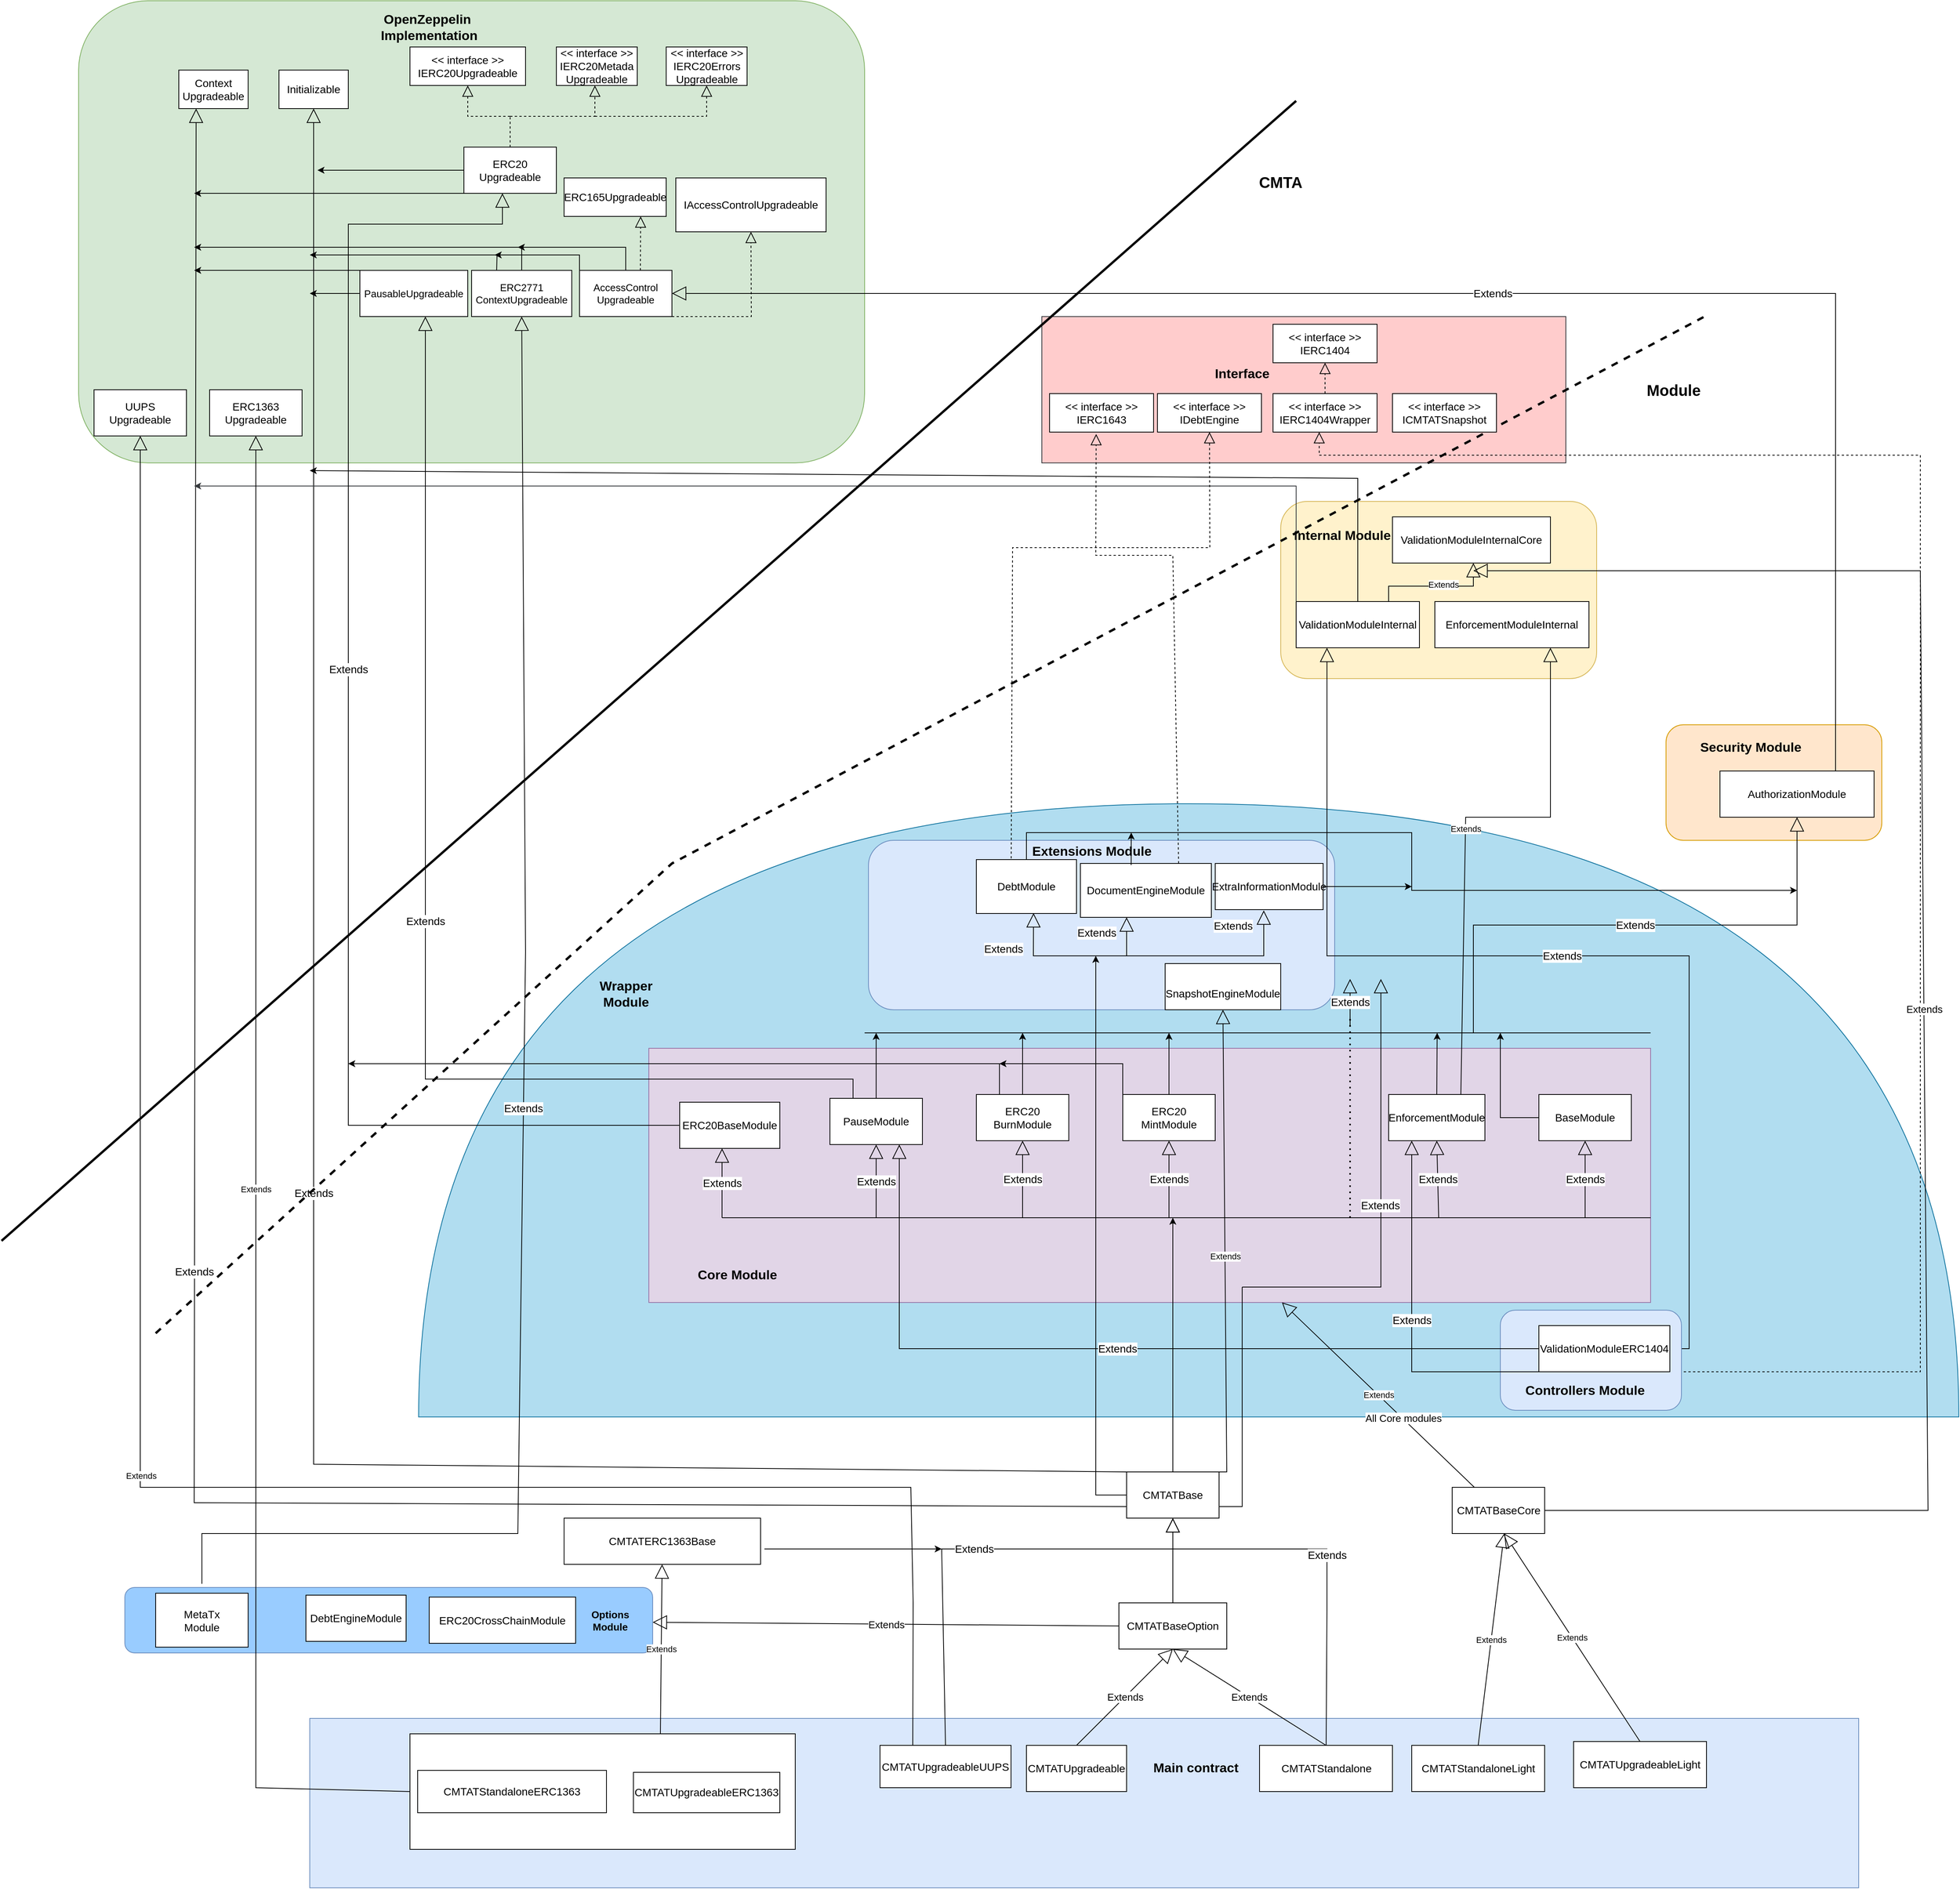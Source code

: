 <mxfile version="20.6.2" type="device" pages="2"><diagram id="oAjNNHCSHPXbBcMJOCez" name="Architecture"><mxGraphModel dx="4260" dy="2157" grid="1" gridSize="10" guides="1" tooltips="1" connect="1" arrows="1" fold="1" page="1" pageScale="1" pageWidth="1100" pageHeight="850" background="#FFFFFF" math="0" shadow="0"><root><mxCell id="0"/><mxCell id="1" parent="0"/><mxCell id="RwvNZHMpsA5Segt6v82v-19" value="" style="rounded=1;whiteSpace=wrap;html=1;fillColor=#99CCFF;strokeColor=#6c8ebf;fontSize=14;" parent="1" vertex="1"><mxGeometry x="-540" y="1630" width="685" height="85" as="geometry"/></mxCell><mxCell id="ZY6H9djLRfXlNV0i17z7-17" value="" style="rounded=0;whiteSpace=wrap;html=1;fillColor=#ffcccc;strokeColor=#36393d;fontSize=14;" parent="1" vertex="1"><mxGeometry x="650" y="-20" width="680" height="190" as="geometry"/></mxCell><mxCell id="ZY6H9djLRfXlNV0i17z7-16" value="" style="shape=or;whiteSpace=wrap;html=1;rotation=-90;fillColor=#b1ddf0;strokeColor=#10739e;fontSize=14;" parent="1" vertex="1"><mxGeometry x="442.57" y="11.16" width="796.09" height="1998.75" as="geometry"/></mxCell><mxCell id="ZY6H9djLRfXlNV0i17z7-10" value="" style="rounded=1;whiteSpace=wrap;html=1;fillColor=#dae8fc;strokeColor=#6c8ebf;fontSize=14;" parent="1" vertex="1"><mxGeometry x="425" y="660" width="605" height="220" as="geometry"/></mxCell><mxCell id="jnr7dqyDoXrpv24DwmiY-5" value="" style="rounded=1;whiteSpace=wrap;html=1;fillColor=#ffe6cc;strokeColor=#d79b00;fontSize=14;" parent="1" vertex="1"><mxGeometry x="1460" y="510" width="280" height="150" as="geometry"/></mxCell><mxCell id="K3fvaay8qHjt6Y1vxrPP-103" value="" style="rounded=0;whiteSpace=wrap;html=1;fillColor=#e1d5e7;strokeColor=#9673a6;fontSize=14;" parent="1" vertex="1"><mxGeometry x="140" y="930" width="1300" height="330" as="geometry"/></mxCell><mxCell id="K3fvaay8qHjt6Y1vxrPP-90" value="" style="rounded=0;whiteSpace=wrap;html=1;fillColor=#dae8fc;strokeColor=#6c8ebf;fontSize=14;" parent="1" vertex="1"><mxGeometry x="-300" y="1800" width="2010" height="220" as="geometry"/></mxCell><mxCell id="K3fvaay8qHjt6Y1vxrPP-56" value="" style="rounded=1;whiteSpace=wrap;html=1;fillColor=#fff2cc;strokeColor=#d6b656;fontSize=14;" parent="1" vertex="1"><mxGeometry x="960" y="220" width="410" height="230" as="geometry"/></mxCell><mxCell id="K3fvaay8qHjt6Y1vxrPP-1" value="" style="rounded=1;whiteSpace=wrap;html=1;fillColor=#d5e8d4;strokeColor=#82b366;fontSize=14;" parent="1" vertex="1"><mxGeometry x="-600" y="-430" width="1020" height="600" as="geometry"/></mxCell><mxCell id="K3fvaay8qHjt6Y1vxrPP-2" value="Context&lt;br style=&quot;font-size: 14px;&quot;&gt;Upgradeable" style="rounded=0;whiteSpace=wrap;html=1;fontSize=14;" parent="1" vertex="1"><mxGeometry x="-470" y="-340" width="90" height="50" as="geometry"/></mxCell><mxCell id="K3fvaay8qHjt6Y1vxrPP-5" value="&amp;lt;&amp;lt; interface &amp;gt;&amp;gt;&lt;br style=&quot;font-size: 14px;&quot;&gt;IERC20Upgradeable" style="rounded=0;whiteSpace=wrap;html=1;fontSize=14;" parent="1" vertex="1"><mxGeometry x="-170" y="-370" width="150" height="50" as="geometry"/></mxCell><mxCell id="K3fvaay8qHjt6Y1vxrPP-6" value="&amp;lt;&amp;lt; interface &amp;gt;&amp;gt;&lt;br style=&quot;font-size: 14px;&quot;&gt;IERC20Metada&lt;br style=&quot;font-size: 14px;&quot;&gt;Upgradeable" style="rounded=0;whiteSpace=wrap;html=1;fontSize=14;" parent="1" vertex="1"><mxGeometry x="20" y="-370" width="105" height="50" as="geometry"/></mxCell><mxCell id="K3fvaay8qHjt6Y1vxrPP-7" value="ERC20&lt;br style=&quot;font-size: 14px;&quot;&gt;Upgradeable" style="rounded=0;whiteSpace=wrap;html=1;fontSize=14;" parent="1" vertex="1"><mxGeometry x="-100" y="-240" width="120" height="60" as="geometry"/></mxCell><mxCell id="K3fvaay8qHjt6Y1vxrPP-9" value="ERC2771&lt;br style=&quot;font-size: 13px;&quot;&gt;ContextUpgradeable" style="rounded=0;whiteSpace=wrap;html=1;fontSize=13;" parent="1" vertex="1"><mxGeometry x="-90" y="-80" width="130" height="60" as="geometry"/></mxCell><mxCell id="K3fvaay8qHjt6Y1vxrPP-10" value="AccessControl&lt;br style=&quot;font-size: 13px;&quot;&gt;Upgradeable" style="rounded=0;whiteSpace=wrap;html=1;fontSize=13;" parent="1" vertex="1"><mxGeometry x="50" y="-80" width="120" height="60" as="geometry"/></mxCell><mxCell id="K3fvaay8qHjt6Y1vxrPP-11" value="PausableUpgradeable" style="rounded=0;whiteSpace=wrap;html=1;fontSize=13;" parent="1" vertex="1"><mxGeometry x="-235" y="-80" width="140" height="60" as="geometry"/></mxCell><mxCell id="K3fvaay8qHjt6Y1vxrPP-12" value="PauseModule" style="rounded=0;whiteSpace=wrap;html=1;fontSize=14;" parent="1" vertex="1"><mxGeometry x="375" y="995" width="120" height="60" as="geometry"/></mxCell><mxCell id="K3fvaay8qHjt6Y1vxrPP-13" value="MetaTx&lt;br style=&quot;font-size: 14px;&quot;&gt;Module" style="rounded=0;whiteSpace=wrap;html=1;fontSize=14;" parent="1" vertex="1"><mxGeometry x="-500" y="1637.5" width="120" height="70" as="geometry"/></mxCell><mxCell id="K3fvaay8qHjt6Y1vxrPP-14" value="AuthorizationModule" style="rounded=0;whiteSpace=wrap;html=1;fontSize=14;" parent="1" vertex="1"><mxGeometry x="1530" y="570" width="200" height="60" as="geometry"/></mxCell><mxCell id="K3fvaay8qHjt6Y1vxrPP-15" value="ERC20&lt;br&gt;MintModule" style="rounded=0;whiteSpace=wrap;html=1;fontSize=14;" parent="1" vertex="1"><mxGeometry x="755" y="990" width="120" height="60" as="geometry"/></mxCell><mxCell id="K3fvaay8qHjt6Y1vxrPP-16" value="ERC20 BurnModule" style="rounded=0;whiteSpace=wrap;html=1;fontSize=14;" parent="1" vertex="1"><mxGeometry x="565" y="990" width="120" height="60" as="geometry"/></mxCell><mxCell id="K3fvaay8qHjt6Y1vxrPP-20" value="ValidationModuleInternal" style="rounded=0;whiteSpace=wrap;html=1;fontSize=14;" parent="1" vertex="1"><mxGeometry x="980" y="350" width="160" height="60" as="geometry"/></mxCell><mxCell id="K3fvaay8qHjt6Y1vxrPP-21" value="BaseModule" style="rounded=0;whiteSpace=wrap;html=1;fontSize=14;" parent="1" vertex="1"><mxGeometry x="1295" y="990" width="120" height="60" as="geometry"/></mxCell><mxCell id="K3fvaay8qHjt6Y1vxrPP-22" value="Extends" style="endArrow=block;endSize=16;endFill=0;html=1;rounded=0;entryX=1;entryY=0.5;entryDx=0;entryDy=0;fontSize=14;exitX=0.75;exitY=0;exitDx=0;exitDy=0;" parent="1" source="K3fvaay8qHjt6Y1vxrPP-14" target="K3fvaay8qHjt6Y1vxrPP-10" edge="1"><mxGeometry width="160" relative="1" as="geometry"><mxPoint x="1680" y="490" as="sourcePoint"/><mxPoint x="330" y="420" as="targetPoint"/><Array as="points"><mxPoint x="1680" y="-50"/><mxPoint x="1180" y="-50"/></Array></mxGeometry></mxCell><mxCell id="K3fvaay8qHjt6Y1vxrPP-33" value="CMTATBase" style="rounded=0;whiteSpace=wrap;html=1;fontSize=14;" parent="1" vertex="1"><mxGeometry x="760" y="1480" width="120" height="60" as="geometry"/></mxCell><mxCell id="K3fvaay8qHjt6Y1vxrPP-44" value="EnforcementModule" style="rounded=0;whiteSpace=wrap;html=1;fontSize=14;" parent="1" vertex="1"><mxGeometry x="1100" y="990" width="125" height="60" as="geometry"/></mxCell><mxCell id="K3fvaay8qHjt6Y1vxrPP-49" value="&lt;br&gt;SnapshotEngineModule" style="rounded=0;whiteSpace=wrap;html=1;fontSize=14;" parent="1" vertex="1"><mxGeometry x="810" y="820" width="150" height="60" as="geometry"/></mxCell><mxCell id="K3fvaay8qHjt6Y1vxrPP-53" value="&lt;b style=&quot;font-size: 17px;&quot;&gt;OpenZeppelin&amp;nbsp;&lt;br style=&quot;font-size: 17px;&quot;&gt;Implementation&lt;/b&gt;" style="text;html=1;strokeColor=none;fillColor=none;align=center;verticalAlign=middle;whiteSpace=wrap;rounded=0;fontSize=17;" parent="1" vertex="1"><mxGeometry x="-330" y="-410" width="370" height="30" as="geometry"/></mxCell><mxCell id="K3fvaay8qHjt6Y1vxrPP-57" value="&lt;b style=&quot;font-size: 17px;&quot;&gt;Internal Module&lt;/b&gt;" style="text;html=1;strokeColor=none;fillColor=none;align=center;verticalAlign=middle;whiteSpace=wrap;rounded=0;fontSize=17;" parent="1" vertex="1"><mxGeometry x="960" y="250" width="160" height="30" as="geometry"/></mxCell><mxCell id="K3fvaay8qHjt6Y1vxrPP-66" style="edgeStyle=orthogonalEdgeStyle;rounded=0;orthogonalLoop=1;jettySize=auto;html=1;exitX=0.5;exitY=1;exitDx=0;exitDy=0;fontSize=14;" parent="1" edge="1"><mxGeometry relative="1" as="geometry"><mxPoint x="565" y="860" as="sourcePoint"/><mxPoint x="565" y="860" as="targetPoint"/></mxGeometry></mxCell><mxCell id="K3fvaay8qHjt6Y1vxrPP-99" value="Initializable" style="rounded=0;whiteSpace=wrap;html=1;fontSize=14;" parent="1" vertex="1"><mxGeometry x="-340" y="-340" width="90" height="50" as="geometry"/></mxCell><mxCell id="K3fvaay8qHjt6Y1vxrPP-105" value="Wrapper &lt;br style=&quot;font-size: 17px;&quot;&gt;Module" style="text;strokeColor=none;fillColor=none;html=1;fontSize=17;fontStyle=1;verticalAlign=middle;align=center;" parent="1" vertex="1"><mxGeometry x="40" y="840" width="140" height="40" as="geometry"/></mxCell><mxCell id="K3fvaay8qHjt6Y1vxrPP-108" value="Extends" style="endArrow=block;endSize=16;endFill=0;html=1;rounded=0;exitX=0;exitY=0.75;exitDx=0;exitDy=0;entryX=0.25;entryY=1;entryDx=0;entryDy=0;fontSize=14;" parent="1" source="K3fvaay8qHjt6Y1vxrPP-33" target="K3fvaay8qHjt6Y1vxrPP-2" edge="1"><mxGeometry width="160" relative="1" as="geometry"><mxPoint x="740" y="1520" as="sourcePoint"/><mxPoint x="-440" y="-270" as="targetPoint"/><Array as="points"><mxPoint x="-450" y="1520"/></Array></mxGeometry></mxCell><mxCell id="K3fvaay8qHjt6Y1vxrPP-109" value="Extends" style="endArrow=block;endSize=16;endFill=0;html=1;rounded=0;entryX=0.5;entryY=1;entryDx=0;entryDy=0;exitX=0;exitY=0;exitDx=0;exitDy=0;fontSize=14;" parent="1" source="K3fvaay8qHjt6Y1vxrPP-33" target="K3fvaay8qHjt6Y1vxrPP-99" edge="1"><mxGeometry width="160" relative="1" as="geometry"><mxPoint x="670" y="1330" as="sourcePoint"/><mxPoint x="-130" y="170" as="targetPoint"/><Array as="points"><mxPoint x="-295" y="1470"/></Array></mxGeometry></mxCell><mxCell id="K3fvaay8qHjt6Y1vxrPP-119" value="" style="endArrow=classic;html=1;rounded=0;fontSize=14;exitX=0.5;exitY=0;exitDx=0;exitDy=0;" parent="1" source="K3fvaay8qHjt6Y1vxrPP-20" edge="1"><mxGeometry width="50" height="50" relative="1" as="geometry"><mxPoint x="640" y="180" as="sourcePoint"/><mxPoint x="-300" y="180" as="targetPoint"/><Array as="points"><mxPoint x="1060" y="190"/></Array></mxGeometry></mxCell><mxCell id="K3fvaay8qHjt6Y1vxrPP-121" value="&amp;lt;&amp;lt; interface &amp;gt;&amp;gt;&lt;br style=&quot;font-size: 14px;&quot;&gt;IERC1404Wrapper" style="rounded=0;whiteSpace=wrap;html=1;fontSize=14;" parent="1" vertex="1"><mxGeometry x="950" y="80" width="135" height="50" as="geometry"/></mxCell><mxCell id="K3fvaay8qHjt6Y1vxrPP-127" value="" style="endArrow=none;dashed=1;html=1;rounded=0;fontSize=14;exitX=0.5;exitY=0;exitDx=0;exitDy=0;" parent="1" source="K3fvaay8qHjt6Y1vxrPP-7" edge="1"><mxGeometry width="50" height="50" relative="1" as="geometry"><mxPoint x="40" y="-210" as="sourcePoint"/><mxPoint x="-40" y="-280" as="targetPoint"/><Array as="points"/></mxGeometry></mxCell><mxCell id="K3fvaay8qHjt6Y1vxrPP-128" value="" style="endArrow=block;dashed=1;endFill=0;endSize=12;html=1;rounded=0;fontSize=14;" parent="1" edge="1"><mxGeometry width="160" relative="1" as="geometry"><mxPoint x="-40" y="-280" as="sourcePoint"/><mxPoint x="70" y="-320" as="targetPoint"/><Array as="points"><mxPoint x="70" y="-280"/></Array></mxGeometry></mxCell><mxCell id="K3fvaay8qHjt6Y1vxrPP-129" value="" style="endArrow=block;dashed=1;endFill=0;endSize=12;html=1;rounded=0;fontSize=14;entryX=0.5;entryY=1;entryDx=0;entryDy=0;" parent="1" target="K3fvaay8qHjt6Y1vxrPP-5" edge="1"><mxGeometry width="160" relative="1" as="geometry"><mxPoint x="-40" y="-280" as="sourcePoint"/><mxPoint x="-100" y="-310" as="targetPoint"/><Array as="points"><mxPoint x="-95" y="-280"/></Array></mxGeometry></mxCell><mxCell id="K3fvaay8qHjt6Y1vxrPP-130" value="" style="endArrow=block;dashed=1;endFill=0;endSize=12;html=1;rounded=0;fontSize=14;startArrow=none;exitX=1;exitY=1;exitDx=0;exitDy=0;entryX=0.444;entryY=1;entryDx=0;entryDy=0;entryPerimeter=0;" parent="1" source="K3fvaay8qHjt6Y1vxrPP-42" target="K3fvaay8qHjt6Y1vxrPP-121" edge="1"><mxGeometry width="160" relative="1" as="geometry"><mxPoint x="1730.613" y="167.823" as="sourcePoint"/><mxPoint x="1010" y="150" as="targetPoint"/><Array as="points"><mxPoint x="1790" y="1350"/><mxPoint x="1790" y="160"/><mxPoint x="1010" y="160"/></Array></mxGeometry></mxCell><mxCell id="K3fvaay8qHjt6Y1vxrPP-131" value="" style="endArrow=classic;html=1;rounded=0;fontSize=14;exitX=0;exitY=0;exitDx=0;exitDy=0;fillColor=#eeeeee;strokeColor=#36393d;" parent="1" source="K3fvaay8qHjt6Y1vxrPP-20" edge="1"><mxGeometry width="50" height="50" relative="1" as="geometry"><mxPoint x="1070" y="360" as="sourcePoint"/><mxPoint x="-450" y="200" as="targetPoint"/><Array as="points"><mxPoint x="980" y="200"/></Array></mxGeometry></mxCell><mxCell id="jnr7dqyDoXrpv24DwmiY-1" value="ERC20BaseModule" style="rounded=0;whiteSpace=wrap;html=1;fontSize=14;" parent="1" vertex="1"><mxGeometry x="180" y="1000" width="130" height="60" as="geometry"/></mxCell><mxCell id="jnr7dqyDoXrpv24DwmiY-6" value="&lt;b style=&quot;font-size: 17px;&quot;&gt;Security Module&lt;/b&gt;" style="text;html=1;strokeColor=none;fillColor=none;align=center;verticalAlign=middle;whiteSpace=wrap;rounded=0;fontSize=17;" parent="1" vertex="1"><mxGeometry x="1490" y="525" width="160" height="30" as="geometry"/></mxCell><mxCell id="F2aemvWkmD0VyTByi4Y_-4" value="Extends" style="endArrow=block;endSize=16;endFill=0;html=1;rounded=0;fontSize=14;" parent="1" edge="1"><mxGeometry width="160" relative="1" as="geometry"><mxPoint x="235" y="1150" as="sourcePoint"/><mxPoint x="235" y="1060" as="targetPoint"/><Array as="points"/></mxGeometry></mxCell><mxCell id="F2aemvWkmD0VyTByi4Y_-5" value="Extends" style="endArrow=block;endSize=16;endFill=0;html=1;rounded=0;entryX=0.5;entryY=1;entryDx=0;entryDy=0;fontSize=14;" parent="1" target="K3fvaay8qHjt6Y1vxrPP-12" edge="1"><mxGeometry width="160" relative="1" as="geometry"><mxPoint x="435" y="1150" as="sourcePoint"/><mxPoint x="245" y="1070" as="targetPoint"/><Array as="points"/></mxGeometry></mxCell><mxCell id="F2aemvWkmD0VyTByi4Y_-6" value="Extends" style="endArrow=block;endSize=16;endFill=0;html=1;rounded=0;entryX=0.5;entryY=1;entryDx=0;entryDy=0;fontSize=14;" parent="1" target="K3fvaay8qHjt6Y1vxrPP-16" edge="1"><mxGeometry width="160" relative="1" as="geometry"><mxPoint x="625" y="1150" as="sourcePoint"/><mxPoint x="445" y="1065" as="targetPoint"/><Array as="points"/></mxGeometry></mxCell><mxCell id="F2aemvWkmD0VyTByi4Y_-7" value="Extends" style="endArrow=block;endSize=16;endFill=0;html=1;rounded=0;entryX=0.5;entryY=1;entryDx=0;entryDy=0;fontSize=14;" parent="1" target="K3fvaay8qHjt6Y1vxrPP-15" edge="1"><mxGeometry width="160" relative="1" as="geometry"><mxPoint x="815" y="1150" as="sourcePoint"/><mxPoint x="635" y="1060" as="targetPoint"/><Array as="points"/></mxGeometry></mxCell><mxCell id="F2aemvWkmD0VyTByi4Y_-9" value="Extends" style="endArrow=block;endSize=16;endFill=0;html=1;rounded=0;entryX=0.5;entryY=1;entryDx=0;entryDy=0;fontSize=14;" parent="1" target="K3fvaay8qHjt6Y1vxrPP-44" edge="1"><mxGeometry width="160" relative="1" as="geometry"><mxPoint x="1165" y="1150" as="sourcePoint"/><mxPoint x="1005" y="1060" as="targetPoint"/><Array as="points"/></mxGeometry></mxCell><mxCell id="F2aemvWkmD0VyTByi4Y_-10" value="Extends" style="endArrow=block;endSize=16;endFill=0;html=1;rounded=0;entryX=0.5;entryY=1;entryDx=0;entryDy=0;fontSize=14;" parent="1" target="K3fvaay8qHjt6Y1vxrPP-21" edge="1"><mxGeometry width="160" relative="1" as="geometry"><mxPoint x="1355" y="1150" as="sourcePoint"/><mxPoint x="1175" y="1060" as="targetPoint"/><Array as="points"/></mxGeometry></mxCell><mxCell id="F2aemvWkmD0VyTByi4Y_-11" value="" style="endArrow=none;html=1;fontFamily=Helvetica;fontSize=14;fontColor=default;align=center;strokeColor=default;" parent="1" edge="1"><mxGeometry width="50" height="50" relative="1" as="geometry"><mxPoint x="235" y="1150" as="sourcePoint"/><mxPoint x="1440" y="1150" as="targetPoint"/></mxGeometry></mxCell><mxCell id="F2aemvWkmD0VyTByi4Y_-12" value="" style="endArrow=classic;html=1;rounded=0;exitX=0.5;exitY=0;exitDx=0;exitDy=0;fontSize=14;" parent="1" source="K3fvaay8qHjt6Y1vxrPP-33" edge="1"><mxGeometry width="50" height="50" relative="1" as="geometry"><mxPoint x="800" y="1020" as="sourcePoint"/><mxPoint x="820" y="1150" as="targetPoint"/></mxGeometry></mxCell><mxCell id="F2aemvWkmD0VyTByi4Y_-13" value="Extends" style="endArrow=block;endSize=16;endFill=0;html=1;rounded=0;entryX=0.5;entryY=1;entryDx=0;entryDy=0;fontSize=14;" parent="1" target="K3fvaay8qHjt6Y1vxrPP-14" edge="1"><mxGeometry width="160" relative="1" as="geometry"><mxPoint x="1210" y="910" as="sourcePoint"/><mxPoint x="215" y="1050" as="targetPoint"/><Array as="points"><mxPoint x="1210" y="770"/><mxPoint x="1630" y="770"/></Array></mxGeometry></mxCell><mxCell id="F2aemvWkmD0VyTByi4Y_-14" value="" style="endArrow=none;html=1;rounded=0;fontSize=14;" parent="1" edge="1"><mxGeometry width="50" height="50" relative="1" as="geometry"><mxPoint x="420" y="910" as="sourcePoint"/><mxPoint x="1440" y="910" as="targetPoint"/></mxGeometry></mxCell><mxCell id="F2aemvWkmD0VyTByi4Y_-16" value="" style="endArrow=classic;html=1;rounded=0;exitX=0.5;exitY=0;exitDx=0;exitDy=0;fontSize=14;" parent="1" source="K3fvaay8qHjt6Y1vxrPP-12" edge="1"><mxGeometry width="50" height="50" relative="1" as="geometry"><mxPoint x="245" y="1010" as="sourcePoint"/><mxPoint x="435" y="910" as="targetPoint"/></mxGeometry></mxCell><mxCell id="F2aemvWkmD0VyTByi4Y_-17" value="" style="endArrow=classic;html=1;rounded=0;exitX=0.5;exitY=0;exitDx=0;exitDy=0;fontSize=14;" parent="1" source="K3fvaay8qHjt6Y1vxrPP-16" edge="1"><mxGeometry width="50" height="50" relative="1" as="geometry"><mxPoint x="255" y="1020" as="sourcePoint"/><mxPoint x="625" y="910" as="targetPoint"/></mxGeometry></mxCell><mxCell id="F2aemvWkmD0VyTByi4Y_-18" value="" style="endArrow=classic;html=1;rounded=0;exitX=0.5;exitY=0;exitDx=0;exitDy=0;fontSize=14;" parent="1" source="K3fvaay8qHjt6Y1vxrPP-15" edge="1"><mxGeometry width="50" height="50" relative="1" as="geometry"><mxPoint x="265" y="1030" as="sourcePoint"/><mxPoint x="815" y="910" as="targetPoint"/></mxGeometry></mxCell><mxCell id="F2aemvWkmD0VyTByi4Y_-19" value="" style="endArrow=classic;html=1;rounded=0;fontSize=14;startArrow=none;" parent="1" source="RwvNZHMpsA5Segt6v82v-1" edge="1"><mxGeometry width="50" height="50" relative="1" as="geometry"><mxPoint x="931" y="780" as="sourcePoint"/><mxPoint x="1130" y="720" as="targetPoint"/><Array as="points"><mxPoint x="931" y="720"/></Array></mxGeometry></mxCell><mxCell id="F2aemvWkmD0VyTByi4Y_-20" value="" style="endArrow=classic;html=1;rounded=0;exitX=0.5;exitY=0;exitDx=0;exitDy=0;fontSize=14;" parent="1" source="K3fvaay8qHjt6Y1vxrPP-44" edge="1"><mxGeometry width="50" height="50" relative="1" as="geometry"><mxPoint x="825" y="1000" as="sourcePoint"/><mxPoint x="1163" y="910" as="targetPoint"/></mxGeometry></mxCell><mxCell id="F2aemvWkmD0VyTByi4Y_-21" value="" style="endArrow=classic;html=1;rounded=0;exitX=0;exitY=0.5;exitDx=0;exitDy=0;fontSize=14;" parent="1" source="K3fvaay8qHjt6Y1vxrPP-21" edge="1"><mxGeometry width="50" height="50" relative="1" as="geometry"><mxPoint x="835" y="1010" as="sourcePoint"/><mxPoint x="1245" y="910" as="targetPoint"/><Array as="points"><mxPoint x="1245" y="1020"/></Array></mxGeometry></mxCell><mxCell id="F2aemvWkmD0VyTByi4Y_-24" value="Extends" style="endArrow=block;endSize=16;endFill=0;html=1;rounded=0;fontSize=14;" parent="1" edge="1"><mxGeometry x="-0.018" width="160" relative="1" as="geometry"><mxPoint x="910" y="1240" as="sourcePoint"/><mxPoint x="1090" y="840" as="targetPoint"/><Array as="points"><mxPoint x="1090" y="1240"/></Array><mxPoint x="-1" y="-1" as="offset"/></mxGeometry></mxCell><mxCell id="F2aemvWkmD0VyTByi4Y_-28" value="Extends" style="endArrow=block;endSize=16;endFill=0;html=1;rounded=0;entryX=0.5;entryY=1;entryDx=0;entryDy=0;exitX=0.146;exitY=-0.056;exitDx=0;exitDy=0;fontSize=14;exitPerimeter=0;" parent="1" source="RwvNZHMpsA5Segt6v82v-19" target="K3fvaay8qHjt6Y1vxrPP-9" edge="1"><mxGeometry width="160" relative="1" as="geometry"><mxPoint x="480" y="805" as="sourcePoint"/><mxPoint x="250" y="880" as="targetPoint"/><Array as="points"><mxPoint x="-440" y="1560"/><mxPoint x="-30" y="1560"/><mxPoint x="-20" y="805"/></Array></mxGeometry></mxCell><mxCell id="F2aemvWkmD0VyTByi4Y_-29" value="Extends" style="endArrow=block;endSize=16;endFill=0;html=1;rounded=0;exitX=0.25;exitY=0;exitDx=0;exitDy=0;fontSize=14;" parent="1" source="K3fvaay8qHjt6Y1vxrPP-12" edge="1"><mxGeometry width="160" relative="1" as="geometry"><mxPoint x="400" y="990" as="sourcePoint"/><mxPoint x="-150" y="-20" as="targetPoint"/><Array as="points"><mxPoint x="405" y="970"/><mxPoint x="320" y="970"/><mxPoint x="-150" y="970"/></Array></mxGeometry></mxCell><mxCell id="F2aemvWkmD0VyTByi4Y_-31" value="Extends" style="endArrow=block;endSize=16;endFill=0;html=1;rounded=0;exitX=0;exitY=0.5;exitDx=0;exitDy=0;fontSize=14;" parent="1" source="jnr7dqyDoXrpv24DwmiY-1" edge="1"><mxGeometry x="0.111" width="160" relative="1" as="geometry"><mxPoint x="250" y="970" as="sourcePoint"/><mxPoint x="-50" y="-180" as="targetPoint"/><Array as="points"><mxPoint x="-250" y="1030"/><mxPoint x="-250" y="-140"/><mxPoint x="-50" y="-140"/></Array><mxPoint as="offset"/></mxGeometry></mxCell><mxCell id="F2aemvWkmD0VyTByi4Y_-33" value="" style="endArrow=classic;html=1;rounded=0;exitX=0.25;exitY=0;exitDx=0;exitDy=0;fontSize=14;" parent="1" source="K3fvaay8qHjt6Y1vxrPP-16" edge="1"><mxGeometry width="50" height="50" relative="1" as="geometry"><mxPoint x="595" y="970" as="sourcePoint"/><mxPoint x="-250" y="950" as="targetPoint"/><Array as="points"><mxPoint x="595" y="950"/><mxPoint x="305" y="950"/></Array></mxGeometry></mxCell><mxCell id="F2aemvWkmD0VyTByi4Y_-34" value="" style="endArrow=classic;html=1;rounded=0;exitX=0;exitY=0;exitDx=0;exitDy=0;fontSize=14;" parent="1" source="K3fvaay8qHjt6Y1vxrPP-15" edge="1"><mxGeometry width="50" height="50" relative="1" as="geometry"><mxPoint x="715" y="990" as="sourcePoint"/><mxPoint x="595" y="950" as="targetPoint"/><Array as="points"><mxPoint x="755" y="950"/></Array></mxGeometry></mxCell><mxCell id="ZY6H9djLRfXlNV0i17z7-4" value="Extends" style="endArrow=block;endSize=16;endFill=0;html=1;rounded=0;entryX=0.25;entryY=1;entryDx=0;entryDy=0;fontSize=14;" parent="1" target="K3fvaay8qHjt6Y1vxrPP-20" edge="1"><mxGeometry width="160" relative="1" as="geometry"><mxPoint x="1460" y="1320" as="sourcePoint"/><mxPoint x="1040" y="410" as="targetPoint"/><Array as="points"><mxPoint x="1490" y="1320"/><mxPoint x="1490" y="1060"/><mxPoint x="1490" y="810"/><mxPoint x="1020" y="810"/><mxPoint x="1020" y="610"/></Array></mxGeometry></mxCell><mxCell id="ZY6H9djLRfXlNV0i17z7-11" value="&lt;b style=&quot;font-size: 17px;&quot;&gt;Extensions Module&lt;/b&gt;" style="text;html=1;strokeColor=none;fillColor=none;align=center;verticalAlign=middle;whiteSpace=wrap;rounded=0;fontSize=17;" parent="1" vertex="1"><mxGeometry x="635" y="660" width="160" height="30" as="geometry"/></mxCell><mxCell id="ZY6H9djLRfXlNV0i17z7-12" value="&lt;b style=&quot;font-size: 17px;&quot;&gt;Core Module&lt;/b&gt;" style="text;html=1;strokeColor=none;fillColor=none;align=center;verticalAlign=middle;whiteSpace=wrap;rounded=0;fontSize=17;" parent="1" vertex="1"><mxGeometry x="145" y="1210" width="220" height="30" as="geometry"/></mxCell><mxCell id="ZY6H9djLRfXlNV0i17z7-18" value="&lt;b style=&quot;font-size: 17px;&quot;&gt;Interface&lt;/b&gt;" style="text;html=1;strokeColor=none;fillColor=none;align=center;verticalAlign=middle;whiteSpace=wrap;rounded=0;fontSize=17;" parent="1" vertex="1"><mxGeometry x="830" y="40" width="160" height="30" as="geometry"/></mxCell><mxCell id="ZY6H9djLRfXlNV0i17z7-20" value="" style="endArrow=none;endSize=16;endFill=0;html=1;rounded=0;startArrow=none;entryX=1;entryY=0.75;entryDx=0;entryDy=0;fontSize=14;" parent="1" target="K3fvaay8qHjt6Y1vxrPP-33" edge="1"><mxGeometry x="-0.018" width="160" relative="1" as="geometry"><mxPoint x="910" y="1240" as="sourcePoint"/><mxPoint x="910" y="1510" as="targetPoint"/><Array as="points"><mxPoint x="910" y="1525"/></Array><mxPoint x="-1" y="-1" as="offset"/></mxGeometry></mxCell><mxCell id="ZY6H9djLRfXlNV0i17z7-33" value="" style="endArrow=none;html=1;rounded=0;strokeWidth=3;fontSize=14;" parent="1" edge="1"><mxGeometry width="50" height="50" relative="1" as="geometry"><mxPoint x="-700" y="1180" as="sourcePoint"/><mxPoint x="980" y="-300" as="targetPoint"/></mxGeometry></mxCell><mxCell id="ZY6H9djLRfXlNV0i17z7-34" value="&lt;b style=&quot;font-size: 20px;&quot;&gt;CMTA&lt;/b&gt;" style="text;html=1;strokeColor=none;fillColor=none;align=center;verticalAlign=middle;whiteSpace=wrap;rounded=0;fontSize=20;" parent="1" vertex="1"><mxGeometry x="880" y="-210" width="160" height="30" as="geometry"/></mxCell><mxCell id="ZY6H9djLRfXlNV0i17z7-35" value="" style="endArrow=none;html=1;rounded=0;strokeWidth=3;strokeColor=default;dashed=1;fontSize=14;" parent="1" edge="1"><mxGeometry width="50" height="50" relative="1" as="geometry"><mxPoint x="-500" y="1300" as="sourcePoint"/><mxPoint x="1510" y="-20" as="targetPoint"/><Array as="points"><mxPoint x="170" y="690"/></Array></mxGeometry></mxCell><mxCell id="ZY6H9djLRfXlNV0i17z7-36" value="&lt;b style=&quot;font-size: 20px;&quot;&gt;Module&lt;/b&gt;" style="text;html=1;strokeColor=none;fillColor=none;align=center;verticalAlign=middle;whiteSpace=wrap;rounded=0;fontSize=20;" parent="1" vertex="1"><mxGeometry x="1390" y="60" width="160" height="30" as="geometry"/></mxCell><mxCell id="ZY6H9djLRfXlNV0i17z7-37" value="&lt;b style=&quot;font-size: 17px;&quot;&gt;Main contract&lt;/b&gt;" style="text;html=1;strokeColor=none;fillColor=none;align=center;verticalAlign=middle;whiteSpace=wrap;rounded=0;fontSize=17;" parent="1" vertex="1"><mxGeometry x="770" y="1850" width="160" height="30" as="geometry"/></mxCell><mxCell id="ZY6H9djLRfXlNV0i17z7-42" value="" style="endArrow=classic;html=1;rounded=0;strokeColor=default;strokeWidth=1;fontSize=14;exitX=0;exitY=1;exitDx=0;exitDy=0;" parent="1" source="K3fvaay8qHjt6Y1vxrPP-7" edge="1"><mxGeometry width="50" height="50" relative="1" as="geometry"><mxPoint x="-550" y="-130" as="sourcePoint"/><mxPoint x="-450" y="-180" as="targetPoint"/></mxGeometry></mxCell><mxCell id="ZY6H9djLRfXlNV0i17z7-43" value="" style="endArrow=classic;html=1;rounded=0;strokeColor=default;strokeWidth=1;fontSize=14;exitX=0;exitY=0.5;exitDx=0;exitDy=0;" parent="1" source="K3fvaay8qHjt6Y1vxrPP-7" edge="1"><mxGeometry width="50" height="50" relative="1" as="geometry"><mxPoint x="-90" y="-170" as="sourcePoint"/><mxPoint x="-290" y="-210" as="targetPoint"/></mxGeometry></mxCell><mxCell id="ZY6H9djLRfXlNV0i17z7-46" value="" style="endArrow=classic;html=1;rounded=0;strokeColor=default;strokeWidth=1;fontSize=14;exitX=0;exitY=0.5;exitDx=0;exitDy=0;" parent="1" source="K3fvaay8qHjt6Y1vxrPP-11" edge="1"><mxGeometry width="50" height="50" relative="1" as="geometry"><mxPoint x="-390" y="-20" as="sourcePoint"/><mxPoint x="-300" y="-50" as="targetPoint"/></mxGeometry></mxCell><mxCell id="ZY6H9djLRfXlNV0i17z7-47" value="" style="endArrow=classic;html=1;rounded=0;strokeColor=default;strokeWidth=1;fontSize=14;exitX=0;exitY=0;exitDx=0;exitDy=0;" parent="1" source="K3fvaay8qHjt6Y1vxrPP-11" edge="1"><mxGeometry width="50" height="50" relative="1" as="geometry"><mxPoint x="-200" y="-40" as="sourcePoint"/><mxPoint x="-450" y="-80" as="targetPoint"/></mxGeometry></mxCell><mxCell id="ZY6H9djLRfXlNV0i17z7-48" value="" style="endArrow=classic;html=1;rounded=0;strokeColor=default;strokeWidth=1;fontSize=14;exitX=0.5;exitY=0;exitDx=0;exitDy=0;" parent="1" source="K3fvaay8qHjt6Y1vxrPP-9" edge="1"><mxGeometry width="50" height="50" relative="1" as="geometry"><mxPoint x="-200" y="-70" as="sourcePoint"/><mxPoint x="-450" y="-110" as="targetPoint"/><Array as="points"><mxPoint x="-25" y="-110"/></Array></mxGeometry></mxCell><mxCell id="ZY6H9djLRfXlNV0i17z7-49" value="" style="endArrow=classic;html=1;rounded=0;strokeColor=default;strokeWidth=1;fontSize=14;exitX=0.25;exitY=0;exitDx=0;exitDy=0;" parent="1" source="K3fvaay8qHjt6Y1vxrPP-9" edge="1"><mxGeometry width="50" height="50" relative="1" as="geometry"><mxPoint x="-50" y="-90" as="sourcePoint"/><mxPoint x="-300" y="-100" as="targetPoint"/><Array as="points"><mxPoint x="-57" y="-100"/></Array></mxGeometry></mxCell><mxCell id="ZY6H9djLRfXlNV0i17z7-50" value="" style="endArrow=classic;html=1;rounded=0;strokeColor=default;strokeWidth=1;fontSize=14;exitX=0.5;exitY=0;exitDx=0;exitDy=0;" parent="1" source="K3fvaay8qHjt6Y1vxrPP-10" edge="1"><mxGeometry width="50" height="50" relative="1" as="geometry"><mxPoint x="-10" y="-70" as="sourcePoint"/><mxPoint x="-30" y="-110" as="targetPoint"/><Array as="points"><mxPoint x="110" y="-110"/></Array></mxGeometry></mxCell><mxCell id="ZY6H9djLRfXlNV0i17z7-51" value="" style="endArrow=classic;html=1;rounded=0;strokeColor=default;strokeWidth=1;fontSize=14;exitX=0;exitY=0;exitDx=0;exitDy=0;" parent="1" source="K3fvaay8qHjt6Y1vxrPP-10" edge="1"><mxGeometry width="50" height="50" relative="1" as="geometry"><mxPoint x="40" y="-110" as="sourcePoint"/><mxPoint x="-60" y="-100" as="targetPoint"/><Array as="points"><mxPoint x="50" y="-100"/></Array></mxGeometry></mxCell><mxCell id="qmPB2_qqOMWaO2DkT0XT-11" value="&amp;lt;&amp;lt; interface &amp;gt;&amp;gt;&lt;br style=&quot;font-size: 14px;&quot;&gt;IDebtEngine" style="rounded=0;whiteSpace=wrap;html=1;fontSize=14;" parent="1" vertex="1"><mxGeometry x="800" y="80" width="135" height="50" as="geometry"/></mxCell><mxCell id="qeT-EDUWiwORVK3wasJG-1" value="" style="endArrow=none;dashed=1;html=1;dashPattern=1 3;strokeWidth=2;rounded=0;" parent="1" edge="1"><mxGeometry width="50" height="50" relative="1" as="geometry"><mxPoint x="1050" y="1150" as="sourcePoint"/><mxPoint x="1050" y="890" as="targetPoint"/></mxGeometry></mxCell><mxCell id="qeT-EDUWiwORVK3wasJG-2" value="CMTATUpgradeable" style="rounded=0;whiteSpace=wrap;html=1;fontSize=14;" parent="1" vertex="1"><mxGeometry x="630" y="1835" width="130" height="60" as="geometry"/></mxCell><mxCell id="qeT-EDUWiwORVK3wasJG-3" value="CMTATStandalone" style="rounded=0;whiteSpace=wrap;html=1;fontSize=14;" parent="1" vertex="1"><mxGeometry x="932.5" y="1835" width="172.5" height="60" as="geometry"/></mxCell><mxCell id="qeT-EDUWiwORVK3wasJG-5" value="Extends" style="endArrow=block;endSize=16;endFill=0;html=1;rounded=0;fontSize=14;" parent="1" source="qeT-EDUWiwORVK3wasJG-3" edge="1"><mxGeometry width="160" relative="1" as="geometry"><mxPoint x="1020" y="1680" as="sourcePoint"/><mxPoint x="820" y="1540" as="targetPoint"/><Array as="points"><mxPoint x="1020" y="1660"/><mxPoint x="1020" y="1580"/><mxPoint x="820" y="1580"/></Array></mxGeometry></mxCell><mxCell id="qeT-EDUWiwORVK3wasJG-7" value="DebtModule" style="rounded=0;whiteSpace=wrap;html=1;fontSize=14;" parent="1" vertex="1"><mxGeometry x="565" y="685" width="130" height="70" as="geometry"/></mxCell><mxCell id="qeT-EDUWiwORVK3wasJG-8" value="DocumentEngineModule" style="rounded=0;whiteSpace=wrap;html=1;fontSize=14;" parent="1" vertex="1"><mxGeometry x="700" y="690" width="170" height="70" as="geometry"/></mxCell><mxCell id="qeT-EDUWiwORVK3wasJG-13" value="" style="endArrow=none;html=1;rounded=0;" parent="1" edge="1"><mxGeometry width="50" height="50" relative="1" as="geometry"><mxPoint x="640" y="810" as="sourcePoint"/><mxPoint x="760" y="810" as="targetPoint"/></mxGeometry></mxCell><mxCell id="qeT-EDUWiwORVK3wasJG-14" value="" style="endArrow=classic;html=1;rounded=0;exitX=0;exitY=0.5;exitDx=0;exitDy=0;fontSize=14;" parent="1" source="K3fvaay8qHjt6Y1vxrPP-33" edge="1"><mxGeometry width="50" height="50" relative="1" as="geometry"><mxPoint x="830" y="1490" as="sourcePoint"/><mxPoint x="720" y="810" as="targetPoint"/><Array as="points"><mxPoint x="720" y="1510"/></Array></mxGeometry></mxCell><mxCell id="qeT-EDUWiwORVK3wasJG-15" value="Extends" style="endArrow=block;endSize=16;endFill=0;html=1;rounded=0;entryX=0.571;entryY=0.993;entryDx=0;entryDy=0;fontSize=14;entryPerimeter=0;" parent="1" target="qeT-EDUWiwORVK3wasJG-7" edge="1"><mxGeometry x="0.194" y="39" width="160" relative="1" as="geometry"><mxPoint x="700" y="810" as="sourcePoint"/><mxPoint x="635" y="1060" as="targetPoint"/><Array as="points"><mxPoint x="639" y="810"/></Array><mxPoint as="offset"/></mxGeometry></mxCell><mxCell id="qeT-EDUWiwORVK3wasJG-16" value="Extends" style="endArrow=block;endSize=16;endFill=0;html=1;rounded=0;fontSize=14;" parent="1" edge="1"><mxGeometry x="0.194" y="39" width="160" relative="1" as="geometry"><mxPoint x="760" y="810" as="sourcePoint"/><mxPoint x="760" y="760" as="targetPoint"/><Array as="points"><mxPoint x="760" y="800"/></Array><mxPoint as="offset"/></mxGeometry></mxCell><mxCell id="qeT-EDUWiwORVK3wasJG-18" value="" style="endArrow=classic;html=1;rounded=0;fontSize=14;" parent="1" source="qeT-EDUWiwORVK3wasJG-7" edge="1"><mxGeometry width="50" height="50" relative="1" as="geometry"><mxPoint x="1160" y="820" as="sourcePoint"/><mxPoint x="1630" y="725" as="targetPoint"/><Array as="points"><mxPoint x="630" y="650"/><mxPoint x="960" y="650"/><mxPoint x="1130" y="650"/><mxPoint x="1130" y="725"/><mxPoint x="1490" y="725"/><mxPoint x="1580" y="725"/></Array></mxGeometry></mxCell><mxCell id="qeT-EDUWiwORVK3wasJG-19" value="" style="endArrow=classic;html=1;rounded=0;exitX=0.818;exitY=1.072;exitDx=0;exitDy=0;fontSize=14;exitPerimeter=0;" parent="1" source="ZY6H9djLRfXlNV0i17z7-11" edge="1"><mxGeometry width="50" height="50" relative="1" as="geometry"><mxPoint x="1140.68" y="790.78" as="sourcePoint"/><mxPoint x="766" y="650" as="targetPoint"/></mxGeometry></mxCell><mxCell id="qeT-EDUWiwORVK3wasJG-20" value="Extends" style="endArrow=block;endSize=16;endFill=0;html=1;rounded=0;entryX=0.5;entryY=1;entryDx=0;entryDy=0;fontSize=14;" parent="1" edge="1"><mxGeometry width="160" relative="1" as="geometry"><mxPoint x="1050" y="900" as="sourcePoint"/><mxPoint x="1050" y="840" as="targetPoint"/><Array as="points"/></mxGeometry></mxCell><mxCell id="2qhbR9L3gCAHbR7BfoR6-1" value="" style="endArrow=block;dashed=1;endFill=0;endSize=12;html=1;rounded=0;exitX=0.348;exitY=-0.022;exitDx=0;exitDy=0;exitPerimeter=0;" parent="1" source="qeT-EDUWiwORVK3wasJG-7" target="qmPB2_qqOMWaO2DkT0XT-11" edge="1"><mxGeometry width="160" relative="1" as="geometry"><mxPoint x="490" y="390" as="sourcePoint"/><mxPoint x="650" y="390" as="targetPoint"/><Array as="points"><mxPoint x="612" y="280"/><mxPoint x="868" y="280"/></Array></mxGeometry></mxCell><mxCell id="2qhbR9L3gCAHbR7BfoR6-4" value="" style="endArrow=block;dashed=1;endFill=0;endSize=12;html=1;rounded=0;entryX=0.75;entryY=1;entryDx=0;entryDy=0;" parent="1" target="2qhbR9L3gCAHbR7BfoR6-5" edge="1"><mxGeometry width="160" relative="1" as="geometry"><mxPoint x="129" y="-80" as="sourcePoint"/><mxPoint x="117.895" y="-150" as="targetPoint"/></mxGeometry></mxCell><mxCell id="2qhbR9L3gCAHbR7BfoR6-5" value="ERC165Upgradeable" style="rounded=0;whiteSpace=wrap;html=1;fontSize=14;" parent="1" vertex="1"><mxGeometry x="30" y="-200" width="132.5" height="50" as="geometry"/></mxCell><mxCell id="mq8BW7sSWb4JJXiVVNSE-1" value="" style="rounded=1;whiteSpace=wrap;html=1;fillColor=#dae8fc;strokeColor=#6c8ebf;fontSize=14;" parent="1" vertex="1"><mxGeometry x="1245" y="1270" width="235" height="130" as="geometry"/></mxCell><mxCell id="mq8BW7sSWb4JJXiVVNSE-2" value="&amp;lt;&amp;lt; interface &amp;gt;&amp;gt;&lt;br style=&quot;font-size: 14px;&quot;&gt;IERC20Errors&lt;br style=&quot;font-size: 14px;&quot;&gt;Upgradeable" style="rounded=0;whiteSpace=wrap;html=1;fontSize=14;" parent="1" vertex="1"><mxGeometry x="162.5" y="-370" width="105" height="50" as="geometry"/></mxCell><mxCell id="mq8BW7sSWb4JJXiVVNSE-3" value="" style="endArrow=block;dashed=1;endFill=0;endSize=12;html=1;rounded=0;fontSize=14;entryX=0.5;entryY=1;entryDx=0;entryDy=0;" parent="1" target="mq8BW7sSWb4JJXiVVNSE-2" edge="1"><mxGeometry width="160" relative="1" as="geometry"><mxPoint x="70" y="-280" as="sourcePoint"/><mxPoint x="120" y="-310" as="targetPoint"/><Array as="points"><mxPoint x="215" y="-280"/></Array></mxGeometry></mxCell><mxCell id="mq8BW7sSWb4JJXiVVNSE-4" value="IAccessControlUpgradeable" style="rounded=0;whiteSpace=wrap;html=1;fontSize=14;" parent="1" vertex="1"><mxGeometry x="175" y="-200" width="195" height="70" as="geometry"/></mxCell><mxCell id="mq8BW7sSWb4JJXiVVNSE-5" value="" style="endArrow=block;dashed=1;endFill=0;endSize=12;html=1;rounded=0;entryX=0.5;entryY=1;entryDx=0;entryDy=0;exitX=1;exitY=1;exitDx=0;exitDy=0;" parent="1" source="K3fvaay8qHjt6Y1vxrPP-10" target="mq8BW7sSWb4JJXiVVNSE-4" edge="1"><mxGeometry width="160" relative="1" as="geometry"><mxPoint x="139" y="-70" as="sourcePoint"/><mxPoint x="139.375" y="-140" as="targetPoint"/><Array as="points"><mxPoint x="273" y="-20"/></Array></mxGeometry></mxCell><mxCell id="K3fvaay8qHjt6Y1vxrPP-42" value="ValidationModuleERC1404" style="rounded=0;whiteSpace=wrap;html=1;fontSize=14;" parent="1" vertex="1"><mxGeometry x="1295" y="1290" width="170" height="60" as="geometry"/></mxCell><mxCell id="ZY6H9djLRfXlNV0i17z7-38" value="Extends" style="endArrow=block;endSize=16;endFill=0;html=1;rounded=0;entryX=0.75;entryY=1;entryDx=0;entryDy=0;fontSize=14;exitX=0;exitY=0.5;exitDx=0;exitDy=0;" parent="1" source="K3fvaay8qHjt6Y1vxrPP-42" target="K3fvaay8qHjt6Y1vxrPP-12" edge="1"><mxGeometry width="160" relative="1" as="geometry"><mxPoint x="1300" y="1330" as="sourcePoint"/><mxPoint x="445.0" y="1065" as="targetPoint"/><Array as="points"><mxPoint x="1120" y="1320"/><mxPoint x="890" y="1320"/><mxPoint x="465" y="1320"/><mxPoint x="465" y="1140"/></Array></mxGeometry></mxCell><mxCell id="ZY6H9djLRfXlNV0i17z7-39" value="Extends" style="endArrow=block;endSize=16;endFill=0;html=1;rounded=0;fontSize=14;exitX=0;exitY=1;exitDx=0;exitDy=0;" parent="1" source="K3fvaay8qHjt6Y1vxrPP-42" edge="1"><mxGeometry width="160" relative="1" as="geometry"><mxPoint x="1330" y="1360" as="sourcePoint"/><mxPoint x="1130" y="1050" as="targetPoint"/><Array as="points"><mxPoint x="1280" y="1350"/><mxPoint x="1130" y="1350"/><mxPoint x="1130" y="1120"/></Array></mxGeometry></mxCell><mxCell id="mq8BW7sSWb4JJXiVVNSE-7" value="&lt;b style=&quot;font-size: 17px;&quot;&gt;Controllers Module&lt;/b&gt;" style="text;html=1;strokeColor=none;fillColor=none;align=center;verticalAlign=middle;whiteSpace=wrap;rounded=0;fontSize=17;" parent="1" vertex="1"><mxGeometry x="1245" y="1360" width="220" height="30" as="geometry"/></mxCell><mxCell id="ND7WLJoHuzxXd-LQMF-n-1" value="&amp;lt;&amp;lt; interface &amp;gt;&amp;gt;&lt;br style=&quot;font-size: 14px;&quot;&gt;IERC1404" style="rounded=0;whiteSpace=wrap;html=1;fontSize=14;" parent="1" vertex="1"><mxGeometry x="950" y="-10" width="135" height="50" as="geometry"/></mxCell><mxCell id="ND7WLJoHuzxXd-LQMF-n-4" value="" style="endArrow=block;dashed=1;endFill=0;endSize=12;html=1;rounded=0;exitX=0.5;exitY=0;exitDx=0;exitDy=0;" parent="1" source="K3fvaay8qHjt6Y1vxrPP-121" target="ND7WLJoHuzxXd-LQMF-n-1" edge="1"><mxGeometry width="160" relative="1" as="geometry"><mxPoint x="1060" y="60" as="sourcePoint"/><mxPoint x="1220" y="60" as="targetPoint"/></mxGeometry></mxCell><mxCell id="91_T4A48Wil1HWjuu4Wt-1" value="&amp;lt;&amp;lt; interface &amp;gt;&amp;gt;&lt;br style=&quot;font-size: 14px;&quot;&gt;ICMTATSnapshot" style="rounded=0;whiteSpace=wrap;html=1;fontSize=14;" parent="1" vertex="1"><mxGeometry x="1105" y="80" width="135" height="50" as="geometry"/></mxCell><mxCell id="91_T4A48Wil1HWjuu4Wt-4" value="Extends" style="endArrow=block;endSize=16;endFill=0;html=1;rounded=0;exitX=0.75;exitY=0;exitDx=0;exitDy=0;entryX=0.5;entryY=1;entryDx=0;entryDy=0;" parent="1" source="K3fvaay8qHjt6Y1vxrPP-33" target="K3fvaay8qHjt6Y1vxrPP-49" edge="1"><mxGeometry width="160" relative="1" as="geometry"><mxPoint x="940" y="1470" as="sourcePoint"/><mxPoint x="1100" y="1470" as="targetPoint"/><Array as="points"><mxPoint x="890" y="1480"/></Array></mxGeometry></mxCell><mxCell id="P7V0Pfzo6XKLCfHVnzfp-1" value="CMTATUpgradeableUUPS" style="rounded=0;whiteSpace=wrap;html=1;fontSize=14;" parent="1" vertex="1"><mxGeometry x="440" y="1835" width="170" height="55" as="geometry"/></mxCell><mxCell id="P7V0Pfzo6XKLCfHVnzfp-2" value="Extends" style="endArrow=block;endSize=16;endFill=0;html=1;rounded=0;fontSize=14;exitX=0.5;exitY=0;exitDx=0;exitDy=0;" parent="1" source="P7V0Pfzo6XKLCfHVnzfp-1" edge="1"><mxGeometry width="160" relative="1" as="geometry"><mxPoint x="520" y="1675" as="sourcePoint"/><mxPoint x="820" y="1540" as="targetPoint"/><Array as="points"><mxPoint x="520" y="1580"/><mxPoint x="640" y="1580"/><mxPoint x="820" y="1580"/></Array></mxGeometry></mxCell><mxCell id="P7V0Pfzo6XKLCfHVnzfp-4" value="&amp;lt;&amp;lt; interface &amp;gt;&amp;gt;&lt;br style=&quot;font-size: 14px;&quot;&gt;IERC1643" style="rounded=0;whiteSpace=wrap;html=1;fontSize=14;" parent="1" vertex="1"><mxGeometry x="660" y="80" width="135" height="50" as="geometry"/></mxCell><mxCell id="P7V0Pfzo6XKLCfHVnzfp-5" value="" style="endArrow=block;dashed=1;endFill=0;endSize=12;html=1;rounded=0;exitX=0.75;exitY=0;exitDx=0;exitDy=0;entryX=0.448;entryY=1.05;entryDx=0;entryDy=0;entryPerimeter=0;" parent="1" source="qeT-EDUWiwORVK3wasJG-8" target="P7V0Pfzo6XKLCfHVnzfp-4" edge="1"><mxGeometry width="160" relative="1" as="geometry"><mxPoint x="621.76" y="698.46" as="sourcePoint"/><mxPoint x="877.571" y="140" as="targetPoint"/><Array as="points"><mxPoint x="820" y="290"/><mxPoint x="720" y="290"/></Array></mxGeometry></mxCell><mxCell id="9XWPb9TLqrw3N4A1YTLZ-3" value="" style="rounded=0;whiteSpace=wrap;html=1;" parent="1" vertex="1"><mxGeometry x="-170" y="1820" width="500" height="150" as="geometry"/></mxCell><mxCell id="9XWPb9TLqrw3N4A1YTLZ-1" value="CMTATStandaloneERC1363" style="rounded=0;whiteSpace=wrap;html=1;fontSize=14;" parent="1" vertex="1"><mxGeometry x="-160" y="1867.5" width="245" height="55" as="geometry"/></mxCell><mxCell id="9XWPb9TLqrw3N4A1YTLZ-2" value="CMTATUpgradeableERC1363" style="rounded=0;whiteSpace=wrap;html=1;fontSize=14;" parent="1" vertex="1"><mxGeometry x="120" y="1870" width="190" height="52.5" as="geometry"/></mxCell><mxCell id="9XWPb9TLqrw3N4A1YTLZ-5" value="CMTATERC1363Base" style="rounded=0;whiteSpace=wrap;html=1;fontSize=14;" parent="1" vertex="1"><mxGeometry x="30" y="1540" width="255" height="60" as="geometry"/></mxCell><mxCell id="9XWPb9TLqrw3N4A1YTLZ-8" value="Extends" style="endArrow=block;endSize=16;endFill=0;html=1;rounded=0;exitX=0;exitY=0.5;exitDx=0;exitDy=0;" parent="1" source="9XWPb9TLqrw3N4A1YTLZ-3" target="9XWPb9TLqrw3N4A1YTLZ-16" edge="1"><mxGeometry width="160" relative="1" as="geometry"><mxPoint x="-160" y="1735" as="sourcePoint"/><mxPoint x="-330" y="1620" as="targetPoint"/><Array as="points"><mxPoint x="-370" y="1890"/></Array></mxGeometry></mxCell><mxCell id="9XWPb9TLqrw3N4A1YTLZ-13" value="Extends" style="endArrow=block;endSize=16;endFill=0;html=1;rounded=0;exitX=0.65;exitY=0.002;exitDx=0;exitDy=0;exitPerimeter=0;" parent="1" source="9XWPb9TLqrw3N4A1YTLZ-3" target="9XWPb9TLqrw3N4A1YTLZ-5" edge="1"><mxGeometry width="160" relative="1" as="geometry"><mxPoint x="67.5" y="1638.33" as="sourcePoint"/><mxPoint x="227.5" y="1638.33" as="targetPoint"/></mxGeometry></mxCell><mxCell id="9XWPb9TLqrw3N4A1YTLZ-15" value="" style="endArrow=classic;html=1;rounded=0;" parent="1" edge="1"><mxGeometry width="50" height="50" relative="1" as="geometry"><mxPoint x="290" y="1580" as="sourcePoint"/><mxPoint x="520" y="1580" as="targetPoint"/></mxGeometry></mxCell><mxCell id="9XWPb9TLqrw3N4A1YTLZ-16" value="ERC1363&lt;br style=&quot;font-size: 14px;&quot;&gt;Upgradeable" style="rounded=0;whiteSpace=wrap;html=1;fontSize=14;" parent="1" vertex="1"><mxGeometry x="-430" y="75" width="120" height="60" as="geometry"/></mxCell><mxCell id="9XWPb9TLqrw3N4A1YTLZ-17" value="UUPS Upgradeable" style="rounded=0;whiteSpace=wrap;html=1;fontSize=14;" parent="1" vertex="1"><mxGeometry x="-580" y="75" width="120" height="60" as="geometry"/></mxCell><mxCell id="9XWPb9TLqrw3N4A1YTLZ-19" value="Extends" style="endArrow=block;endSize=16;endFill=0;html=1;rounded=0;exitX=0.25;exitY=0;exitDx=0;exitDy=0;" parent="1" source="P7V0Pfzo6XKLCfHVnzfp-1" target="9XWPb9TLqrw3N4A1YTLZ-17" edge="1"><mxGeometry x="0.0" y="-1" width="160" relative="1" as="geometry"><mxPoint x="315" y="1620" as="sourcePoint"/><mxPoint x="475" y="1620" as="targetPoint"/><Array as="points"><mxPoint x="483" y="1650"/><mxPoint x="480" y="1500"/><mxPoint x="-520" y="1500"/></Array><mxPoint as="offset"/></mxGeometry></mxCell><mxCell id="RwvNZHMpsA5Segt6v82v-1" value="ExtraInformationModule" style="rounded=0;whiteSpace=wrap;html=1;fontSize=14;" parent="1" vertex="1"><mxGeometry x="875" y="690" width="140" height="60" as="geometry"/></mxCell><mxCell id="RwvNZHMpsA5Segt6v82v-3" value="Extends" style="endArrow=block;endSize=16;endFill=0;html=1;rounded=0;fontSize=14;entryX=0.45;entryY=1.017;entryDx=0;entryDy=0;entryPerimeter=0;" parent="1" target="RwvNZHMpsA5Segt6v82v-1" edge="1"><mxGeometry x="0.194" y="39" width="160" relative="1" as="geometry"><mxPoint x="770" y="810" as="sourcePoint"/><mxPoint x="770" y="770" as="targetPoint"/><Array as="points"><mxPoint x="760" y="810"/><mxPoint x="770" y="810"/><mxPoint x="938" y="810"/></Array><mxPoint as="offset"/></mxGeometry></mxCell><mxCell id="RwvNZHMpsA5Segt6v82v-5" value="EnforcementModuleInternal" style="rounded=0;whiteSpace=wrap;html=1;fontSize=14;" parent="1" vertex="1"><mxGeometry x="1160" y="350" width="200" height="60" as="geometry"/></mxCell><mxCell id="RwvNZHMpsA5Segt6v82v-6" value="Extends" style="endArrow=block;endSize=16;endFill=0;html=1;rounded=0;exitX=0.75;exitY=0;exitDx=0;exitDy=0;entryX=0.75;entryY=1;entryDx=0;entryDy=0;" parent="1" source="K3fvaay8qHjt6Y1vxrPP-44" target="RwvNZHMpsA5Segt6v82v-5" edge="1"><mxGeometry width="160" relative="1" as="geometry"><mxPoint x="1190" y="980" as="sourcePoint"/><mxPoint x="1350" y="980" as="targetPoint"/><Array as="points"><mxPoint x="1200" y="630"/><mxPoint x="1310" y="630"/></Array></mxGeometry></mxCell><mxCell id="RwvNZHMpsA5Segt6v82v-8" value="ValidationModuleInternalCore" style="rounded=0;whiteSpace=wrap;html=1;fontSize=14;" parent="1" vertex="1"><mxGeometry x="1105" y="240" width="205" height="60" as="geometry"/></mxCell><mxCell id="RwvNZHMpsA5Segt6v82v-10" value="Extends" style="endArrow=block;endSize=16;endFill=0;html=1;rounded=0;exitX=0.75;exitY=0;exitDx=0;exitDy=0;" parent="1" source="K3fvaay8qHjt6Y1vxrPP-20" edge="1"><mxGeometry x="0.131" y="2" width="160" relative="1" as="geometry"><mxPoint x="1120" y="320" as="sourcePoint"/><mxPoint x="1210" y="300" as="targetPoint"/><Array as="points"><mxPoint x="1100" y="330"/><mxPoint x="1210" y="330"/></Array><mxPoint as="offset"/></mxGeometry></mxCell><mxCell id="RwvNZHMpsA5Segt6v82v-11" value="CMTATStandaloneLight" style="rounded=0;whiteSpace=wrap;html=1;fontSize=14;" parent="1" vertex="1"><mxGeometry x="1130" y="1835" width="172.5" height="60" as="geometry"/></mxCell><mxCell id="RwvNZHMpsA5Segt6v82v-12" value="CMTATUpgradeableLight" style="rounded=0;whiteSpace=wrap;html=1;fontSize=14;" parent="1" vertex="1"><mxGeometry x="1340" y="1830" width="172.5" height="60" as="geometry"/></mxCell><mxCell id="RwvNZHMpsA5Segt6v82v-13" value="CMTATBaseCore" style="rounded=0;whiteSpace=wrap;html=1;fontSize=14;" parent="1" vertex="1"><mxGeometry x="1182.5" y="1500" width="120" height="60" as="geometry"/></mxCell><mxCell id="RwvNZHMpsA5Segt6v82v-14" value="Extends" style="endArrow=block;endSize=16;endFill=0;html=1;rounded=0;exitX=0.5;exitY=0;exitDx=0;exitDy=0;" parent="1" source="RwvNZHMpsA5Segt6v82v-11" edge="1"><mxGeometry width="160" relative="1" as="geometry"><mxPoint x="1150" y="1600" as="sourcePoint"/><mxPoint x="1250" y="1560" as="targetPoint"/></mxGeometry></mxCell><mxCell id="RwvNZHMpsA5Segt6v82v-15" value="Extends" style="endArrow=block;endSize=16;endFill=0;html=1;rounded=0;exitX=0.5;exitY=0;exitDx=0;exitDy=0;" parent="1" source="RwvNZHMpsA5Segt6v82v-12" edge="1"><mxGeometry width="160" relative="1" as="geometry"><mxPoint x="1226.25" y="1685" as="sourcePoint"/><mxPoint x="1250" y="1560" as="targetPoint"/></mxGeometry></mxCell><mxCell id="RwvNZHMpsA5Segt6v82v-16" value="Extends" style="endArrow=block;endSize=16;endFill=0;html=1;rounded=0;" parent="1" source="RwvNZHMpsA5Segt6v82v-13" target="K3fvaay8qHjt6Y1vxrPP-103" edge="1"><mxGeometry width="160" relative="1" as="geometry"><mxPoint x="1040" y="1450" as="sourcePoint"/><mxPoint x="1200" y="1450" as="targetPoint"/></mxGeometry></mxCell><mxCell id="RwvNZHMpsA5Segt6v82v-17" value="All Core modules" style="edgeLabel;html=1;align=center;verticalAlign=middle;resizable=0;points=[];fontSize=13;" parent="RwvNZHMpsA5Segt6v82v-16" vertex="1" connectable="0"><mxGeometry x="-0.256" y="-1" relative="1" as="geometry"><mxPoint as="offset"/></mxGeometry></mxCell><mxCell id="RwvNZHMpsA5Segt6v82v-18" value="Extends" style="endArrow=block;endSize=16;endFill=0;html=1;rounded=0;fontSize=13;exitX=1;exitY=0.5;exitDx=0;exitDy=0;" parent="1" source="RwvNZHMpsA5Segt6v82v-13" edge="1"><mxGeometry width="160" relative="1" as="geometry"><mxPoint x="1510" y="1520" as="sourcePoint"/><mxPoint x="1210" y="310" as="targetPoint"/><Array as="points"><mxPoint x="1800" y="1530"/><mxPoint x="1790" y="310"/></Array></mxGeometry></mxCell><mxCell id="RwvNZHMpsA5Segt6v82v-20" value="DebtEngineModule" style="rounded=0;whiteSpace=wrap;html=1;fontSize=14;" parent="1" vertex="1"><mxGeometry x="-305" y="1640" width="130" height="60" as="geometry"/></mxCell><mxCell id="RwvNZHMpsA5Segt6v82v-21" value="ERC20CrossChainModule" style="rounded=0;whiteSpace=wrap;html=1;fontSize=14;" parent="1" vertex="1"><mxGeometry x="-145" y="1642.5" width="190" height="60" as="geometry"/></mxCell><mxCell id="RwvNZHMpsA5Segt6v82v-22" value="Options&lt;br&gt;Module" style="text;html=1;strokeColor=none;fillColor=none;align=center;verticalAlign=middle;whiteSpace=wrap;rounded=0;fontSize=13;fontStyle=1" parent="1" vertex="1"><mxGeometry x="55" y="1657.5" width="70" height="30" as="geometry"/></mxCell><mxCell id="RwvNZHMpsA5Segt6v82v-23" value="CMTATBaseOption" style="rounded=0;whiteSpace=wrap;html=1;fontSize=14;" parent="1" vertex="1"><mxGeometry x="750" y="1650" width="140" height="60" as="geometry"/></mxCell><mxCell id="RwvNZHMpsA5Segt6v82v-25" value="Extends" style="endArrow=block;endSize=16;endFill=0;html=1;rounded=0;fontSize=13;exitX=0.5;exitY=0;exitDx=0;exitDy=0;entryX=0.5;entryY=1;entryDx=0;entryDy=0;" parent="1" source="qeT-EDUWiwORVK3wasJG-2" target="RwvNZHMpsA5Segt6v82v-23" edge="1"><mxGeometry width="160" relative="1" as="geometry"><mxPoint x="710" y="1780" as="sourcePoint"/><mxPoint x="870" y="1780" as="targetPoint"/></mxGeometry></mxCell><mxCell id="RwvNZHMpsA5Segt6v82v-26" value="Extends" style="endArrow=block;endSize=16;endFill=0;html=1;rounded=0;fontSize=13;exitX=0.5;exitY=0;exitDx=0;exitDy=0;entryX=0.5;entryY=1;entryDx=0;entryDy=0;" parent="1" source="qeT-EDUWiwORVK3wasJG-3" target="RwvNZHMpsA5Segt6v82v-23" edge="1"><mxGeometry width="160" relative="1" as="geometry"><mxPoint x="800" y="1760" as="sourcePoint"/><mxPoint x="960" y="1760" as="targetPoint"/></mxGeometry></mxCell><mxCell id="RwvNZHMpsA5Segt6v82v-28" value="" style="endArrow=none;html=1;rounded=0;fontSize=13;exitX=0.5;exitY=0;exitDx=0;exitDy=0;" parent="1" source="RwvNZHMpsA5Segt6v82v-23" edge="1"><mxGeometry width="50" height="50" relative="1" as="geometry"><mxPoint x="830" y="1640" as="sourcePoint"/><mxPoint x="820" y="1570" as="targetPoint"/></mxGeometry></mxCell><mxCell id="RwvNZHMpsA5Segt6v82v-29" value="Extends" style="endArrow=block;endSize=16;endFill=0;html=1;rounded=0;fontSize=13;exitX=0;exitY=0.5;exitDx=0;exitDy=0;" parent="1" source="RwvNZHMpsA5Segt6v82v-23" target="RwvNZHMpsA5Segt6v82v-19" edge="1"><mxGeometry width="160" relative="1" as="geometry"><mxPoint x="710" y="1845" as="sourcePoint"/><mxPoint x="830" y="1720" as="targetPoint"/></mxGeometry></mxCell></root></mxGraphModel></diagram><diagram id="V2k871Hfn5JhtiDAQfJV" name="ERC"><mxGraphModel dx="2031" dy="840" grid="1" gridSize="10" guides="1" tooltips="1" connect="1" arrows="1" fold="1" page="1" pageScale="1" pageWidth="2336" pageHeight="1654" math="0" shadow="0"><root><mxCell id="0"/><mxCell id="1" parent="0"/><mxCell id="IhLBATmRXJaOXeNauBZt-1" value="" style="rounded=0;whiteSpace=wrap;html=1;fontSize=18;" parent="1" vertex="1"><mxGeometry x="860" y="200" width="240" height="570" as="geometry"/></mxCell><mxCell id="IhLBATmRXJaOXeNauBZt-2" value="Tokenization" style="text;html=1;strokeColor=none;fillColor=none;align=center;verticalAlign=middle;whiteSpace=wrap;rounded=0;fontStyle=1;fontSize=18;" parent="1" vertex="1"><mxGeometry x="872.5" y="160" width="200" height="30" as="geometry"/></mxCell><mxCell id="IhLBATmRXJaOXeNauBZt-4" value="" style="rounded=0;whiteSpace=wrap;html=1;fontSize=18;" parent="1" vertex="1"><mxGeometry x="1140" y="200" width="240" height="290" as="geometry"/></mxCell><mxCell id="IhLBATmRXJaOXeNauBZt-5" value="&lt;strong style=&quot;box-sizing: border-box; color: rgb(51, 51, 51); font-family: &amp;quot;Open Sans&amp;quot;, &amp;quot;Clear Sans&amp;quot;, &amp;quot;Helvetica Neue&amp;quot;, Helvetica, Arial, &amp;quot;Segoe UI Emoji&amp;quot;, sans-serif; font-size: 18px; text-align: left; background-color: rgb(248, 248, 248);&quot;&gt;&lt;span style=&quot;box-sizing: border-box; font-size: 18px;&quot; class=&quot;md-plain&quot;&gt;Proxy support related&lt;/span&gt;&lt;/strong&gt;" style="text;html=1;strokeColor=none;fillColor=none;align=center;verticalAlign=middle;whiteSpace=wrap;rounded=0;fontSize=18;" parent="1" vertex="1"><mxGeometry x="1143" y="160" width="230" height="30" as="geometry"/></mxCell><mxCell id="IhLBATmRXJaOXeNauBZt-10" value="ERC-1643&lt;br style=&quot;font-size: 18px;&quot;&gt;Document Management&lt;br style=&quot;font-size: 18px;&quot;&gt;(slightly improved)" style="rounded=0;whiteSpace=wrap;html=1;fontSize=18;fillColor=#d5e8d4;strokeColor=#82b366;" parent="1" vertex="1"><mxGeometry x="892.5" y="225" width="180" height="105" as="geometry"/></mxCell><mxCell id="IhLBATmRXJaOXeNauBZt-12" value="ERC-7201&lt;br&gt;Storage namespace for proxy contract" style="rounded=0;whiteSpace=wrap;html=1;fontSize=18;fillColor=#ffe6cc;strokeColor=#d79b00;" parent="1" vertex="1"><mxGeometry x="1168" y="230" width="170" height="90" as="geometry"/></mxCell><mxCell id="IhLBATmRXJaOXeNauBZt-13" value="" style="rounded=0;whiteSpace=wrap;html=1;fontSize=18;" parent="1" vertex="1"><mxGeometry x="1410" y="200" width="200" height="340" as="geometry"/></mxCell><mxCell id="IhLBATmRXJaOXeNauBZt-14" value="Technical" style="text;html=1;strokeColor=none;fillColor=none;align=center;verticalAlign=middle;whiteSpace=wrap;rounded=0;fontSize=18;fontStyle=1" parent="1" vertex="1"><mxGeometry x="1490" y="150" width="60" height="30" as="geometry"/></mxCell><mxCell id="IhLBATmRXJaOXeNauBZt-16" value="ERC-2771&lt;br style=&quot;font-size: 18px;&quot;&gt;(Meta Tx / gasless)&lt;br style=&quot;font-size: 18px;&quot;&gt;" style="rounded=0;whiteSpace=wrap;html=1;fontSize=18;fillColor=#dae8fc;strokeColor=#6c8ebf;" parent="1" vertex="1"><mxGeometry x="1430" y="230" width="160" height="60" as="geometry"/></mxCell><mxCell id="IhLBATmRXJaOXeNauBZt-17" value="ERC-6093&lt;br style=&quot;font-size: 18px;&quot;&gt;Custom errors for ERC-20 tokens" style="rounded=0;whiteSpace=wrap;html=1;fontSize=18;fillColor=#ffe6cc;strokeColor=#d79b00;" parent="1" vertex="1"><mxGeometry x="1430" y="420" width="150" height="90" as="geometry"/></mxCell><mxCell id="IhLBATmRXJaOXeNauBZt-18" value="ERC-7802&lt;br style=&quot;font-size: 18px;&quot;&gt;(crosschain transfers)" style="rounded=0;whiteSpace=wrap;html=1;fontSize=18;fillColor=#dae8fc;strokeColor=#6c8ebf;" parent="1" vertex="1"><mxGeometry x="1430" y="320" width="160" height="80" as="geometry"/></mxCell><mxCell id="IhLBATmRXJaOXeNauBZt-20" value="Deployment with UUPS proxy (ERC-1822)" style="rounded=0;whiteSpace=wrap;html=1;fontSize=18;fillColor=#e1d5e7;strokeColor=#9673a6;" parent="1" vertex="1"><mxGeometry x="1168" y="350" width="180" height="90" as="geometry"/></mxCell><mxCell id="IhLBATmRXJaOXeNauBZt-21" value="ERC-1404&lt;br&gt;Simple Restricted Token Standard" style="rounded=0;whiteSpace=wrap;html=1;fontSize=18;fillColor=#d5e8d4;strokeColor=#82b366;" parent="1" vertex="1"><mxGeometry x="895" y="350" width="175" height="90" as="geometry"/></mxCell><mxCell id="IhLBATmRXJaOXeNauBZt-22" value="ERC-3643&lt;br&gt;Token for Regulated Exchanges&lt;br&gt;(Partially)" style="rounded=0;whiteSpace=wrap;html=1;fontSize=18;fillColor=#d5e8d4;strokeColor=#82b366;" parent="1" vertex="1"><mxGeometry x="895" y="470" width="175" height="110" as="geometry"/></mxCell><mxCell id="IhLBATmRXJaOXeNauBZt-23" value="ERC-7551&lt;br&gt;eWpG&lt;br&gt;(slightly improved)" style="rounded=0;whiteSpace=wrap;html=1;fontSize=18;fillColor=#d5e8d4;strokeColor=#82b366;" parent="1" vertex="1"><mxGeometry x="895" y="620" width="175" height="110" as="geometry"/></mxCell><mxCell id="IhLBATmRXJaOXeNauBZt-24" value="" style="rounded=0;whiteSpace=wrap;html=1;fontSize=18;" parent="1" vertex="1"><mxGeometry x="540" y="190" width="240" height="340" as="geometry"/></mxCell><mxCell id="IhLBATmRXJaOXeNauBZt-25" value="&lt;strong style=&quot;box-sizing: border-box; color: rgb(51, 51, 51); font-family: &amp;quot;Open Sans&amp;quot;, &amp;quot;Clear Sans&amp;quot;, &amp;quot;Helvetica Neue&amp;quot;, Helvetica, Arial, &amp;quot;Segoe UI Emoji&amp;quot;, sans-serif; font-size: 18px; text-align: left; background-color: rgb(248, 248, 248);&quot;&gt;&lt;span style=&quot;box-sizing: border-box; font-size: 18px;&quot; class=&quot;md-plain&quot;&gt;Proxy support related&lt;/span&gt;&lt;/strong&gt;" style="text;html=1;strokeColor=none;fillColor=none;align=center;verticalAlign=middle;whiteSpace=wrap;rounded=0;fontSize=18;" parent="1" vertex="1"><mxGeometry x="543" y="150" width="230" height="30" as="geometry"/></mxCell><mxCell id="IhLBATmRXJaOXeNauBZt-26" value="ERC-20&lt;br&gt;Token Standard" style="rounded=0;whiteSpace=wrap;html=1;fontSize=18;fillColor=#ffe6cc;strokeColor=#d79b00;" parent="1" vertex="1"><mxGeometry x="573" y="225" width="170" height="90" as="geometry"/></mxCell><mxCell id="IhLBATmRXJaOXeNauBZt-28" value="ERC-1363&lt;br&gt;Payable Token" style="rounded=0;whiteSpace=wrap;html=1;fontSize=18;fillColor=#e1d5e7;strokeColor=#9673a6;" parent="1" vertex="1"><mxGeometry x="570" y="385" width="170" height="90" as="geometry"/></mxCell><mxCell id="IhLBATmRXJaOXeNauBZt-29" value="Core Modules" style="rounded=0;whiteSpace=wrap;html=1;fontSize=18;fillColor=#ffe6cc;strokeColor=#d79b00;" parent="1" vertex="1"><mxGeometry x="740" y="50" width="120" height="70" as="geometry"/></mxCell><mxCell id="IhLBATmRXJaOXeNauBZt-30" value="Specific deployement version" style="rounded=0;whiteSpace=wrap;html=1;fontSize=18;fillColor=#e1d5e7;strokeColor=#9673a6;" parent="1" vertex="1"><mxGeometry x="543" y="50" width="160" height="70" as="geometry"/></mxCell><mxCell id="IhLBATmRXJaOXeNauBZt-31" value="Require one or several&lt;br&gt;Extension modules" style="rounded=0;whiteSpace=wrap;html=1;fontSize=18;fillColor=#d5e8d4;strokeColor=#82b366;" parent="1" vertex="1"><mxGeometry x="912.5" y="50" width="160" height="70" as="geometry"/></mxCell><mxCell id="IhLBATmRXJaOXeNauBZt-32" value="Require one or several Option modules" style="rounded=0;whiteSpace=wrap;html=1;fontSize=18;fillColor=#dae8fc;strokeColor=#6c8ebf;" parent="1" vertex="1"><mxGeometry x="1120" y="50" width="160" height="70" as="geometry"/></mxCell></root></mxGraphModel></diagram></mxfile>
